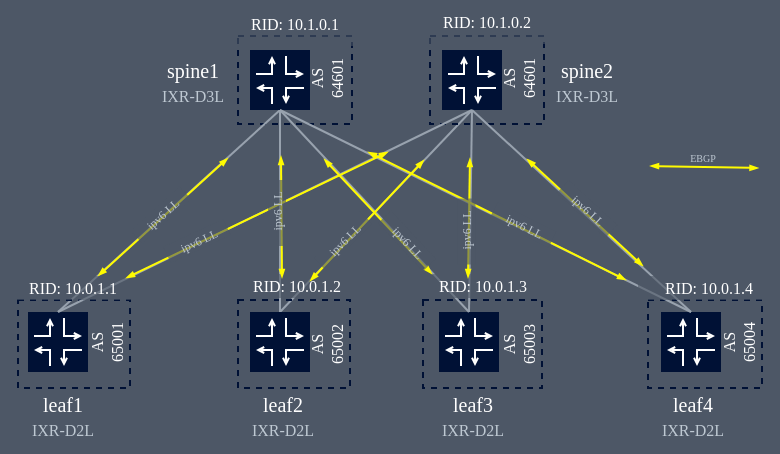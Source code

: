 <mxfile version="21.6.8" type="device">
  <diagram id="TaE2ys9rEfVsJn4JcLC4" name="underlay ebgp">
    <mxGraphModel dx="656" dy="426" grid="0" gridSize="2" guides="1" tooltips="1" connect="1" arrows="1" fold="1" page="1" pageScale="1" pageWidth="827" pageHeight="1169" background="#4D5766" math="0" shadow="0">
      <root>
        <mxCell id="0" />
        <mxCell id="1" parent="0" />
        <mxCell id="NAMOZ2k1nl-mydVQOzNF-32" style="rounded=0;orthogonalLoop=1;jettySize=auto;html=1;exitX=0.5;exitY=0;exitDx=0;exitDy=0;entryX=0.5;entryY=1;entryDx=0;entryDy=0;startSize=6;endArrow=none;endFill=0;endSize=2;fontFamily=Manrope;fontSize=8;strokeColor=#98A2AE;fontSource=https%3A%2F%2Ffonts.googleapis.com%2Fcss%3Ffamily%3DManrope;" edge="1" parent="1" source="Q95-SlDKpTRxNVJRLP6k-62" target="NAMOZ2k1nl-mydVQOzNF-4">
          <mxGeometry relative="1" as="geometry">
            <mxPoint x="484" y="427" as="sourcePoint" />
            <mxPoint x="484" y="326" as="targetPoint" />
          </mxGeometry>
        </mxCell>
        <mxCell id="Q95-SlDKpTRxNVJRLP6k-74" value="" style="rounded=0;whiteSpace=wrap;html=1;fontFamily=Manrope;fontSize=8;fontSource=https%3A%2F%2Ffonts.googleapis.com%2Fcss%3Ffamily%3DManrope;connectable=0;allowArrows=0;fillColor=none;dashed=1;strokeColor=#001135;" parent="1" vertex="1">
          <mxGeometry x="407" y="397" width="56" height="44" as="geometry" />
        </mxCell>
        <mxCell id="Q95-SlDKpTRxNVJRLP6k-78" value="" style="rounded=0;whiteSpace=wrap;html=1;fontFamily=Manrope;fontSize=8;fontSource=https%3A%2F%2Ffonts.googleapis.com%2Fcss%3Ffamily%3DManrope;connectable=0;allowArrows=0;fillColor=none;dashed=1;strokeColor=#001135;" parent="1" vertex="1">
          <mxGeometry x="407" y="265" width="57" height="44" as="geometry" />
        </mxCell>
        <mxCell id="Q95-SlDKpTRxNVJRLP6k-3" style="rounded=0;orthogonalLoop=1;jettySize=auto;html=1;exitX=0.5;exitY=0;exitDx=0;exitDy=0;startSize=6;endArrow=none;endFill=0;endSize=2;fontFamily=Manrope;fontSize=8;strokeColor=#98A2AE;fontSource=https%3A%2F%2Ffonts.googleapis.com%2Fcss%3Ffamily%3DManrope;entryX=0.5;entryY=1;entryDx=0;entryDy=0;" parent="1" source="Q95-SlDKpTRxNVJRLP6k-14" target="Q95-SlDKpTRxNVJRLP6k-56" edge="1">
          <mxGeometry relative="1" as="geometry">
            <mxPoint x="317" y="326" as="sourcePoint" />
            <mxPoint x="354" y="302" as="targetPoint" />
          </mxGeometry>
        </mxCell>
        <mxCell id="Q95-SlDKpTRxNVJRLP6k-55" value="" style="group;fontFamily=Manrope;fontSource=https%3A%2F%2Ffonts.googleapis.com%2Fcss%3Ffamily%3DManrope;" parent="1" vertex="1" connectable="0">
          <mxGeometry x="413" y="272" width="30" height="30" as="geometry" />
        </mxCell>
        <mxCell id="Q95-SlDKpTRxNVJRLP6k-56" value="" style="whiteSpace=wrap;html=1;aspect=fixed;fillColor=#001135;strokeColor=none;connectable=1;allowArrows=1;fontFamily=Manrope;fontSource=https%3A%2F%2Ffonts.googleapis.com%2Fcss%3Ffamily%3DManrope;" parent="Q95-SlDKpTRxNVJRLP6k-55" vertex="1">
          <mxGeometry width="30" height="30" as="geometry" />
        </mxCell>
        <mxCell id="Q95-SlDKpTRxNVJRLP6k-57" value="" style="endArrow=open;html=1;edgeStyle=orthogonalEdgeStyle;rounded=0;endFill=0;startSize=6;endSize=2;strokeColor=#FFFFFF;fontFamily=Manrope;fontSource=https%3A%2F%2Ffonts.googleapis.com%2Fcss%3Ffamily%3DManrope;" parent="Q95-SlDKpTRxNVJRLP6k-55" edge="1">
          <mxGeometry width="50" height="50" relative="1" as="geometry">
            <mxPoint x="3" y="12" as="sourcePoint" />
            <mxPoint x="11" y="3" as="targetPoint" />
            <Array as="points">
              <mxPoint x="11" y="12" />
            </Array>
          </mxGeometry>
        </mxCell>
        <mxCell id="Q95-SlDKpTRxNVJRLP6k-58" value="" style="endArrow=open;html=1;edgeStyle=orthogonalEdgeStyle;rounded=0;endFill=0;startSize=6;endSize=2;strokeColor=#FFFFFF;fontFamily=Manrope;fontSource=https%3A%2F%2Ffonts.googleapis.com%2Fcss%3Ffamily%3DManrope;" parent="Q95-SlDKpTRxNVJRLP6k-55" edge="1">
          <mxGeometry width="50" height="50" relative="1" as="geometry">
            <mxPoint x="11" y="27" as="sourcePoint" />
            <mxPoint x="3" y="19" as="targetPoint" />
            <Array as="points">
              <mxPoint x="11" y="19" />
            </Array>
          </mxGeometry>
        </mxCell>
        <mxCell id="Q95-SlDKpTRxNVJRLP6k-59" value="" style="endArrow=open;html=1;edgeStyle=orthogonalEdgeStyle;rounded=0;endFill=0;startSize=6;endSize=2;strokeColor=#FFFFFF;fontFamily=Manrope;fontSource=https%3A%2F%2Ffonts.googleapis.com%2Fcss%3Ffamily%3DManrope;" parent="Q95-SlDKpTRxNVJRLP6k-55" edge="1">
          <mxGeometry width="50" height="50" relative="1" as="geometry">
            <mxPoint x="18" y="3" as="sourcePoint" />
            <mxPoint x="27" y="12" as="targetPoint" />
            <Array as="points">
              <mxPoint x="18" y="12" />
            </Array>
          </mxGeometry>
        </mxCell>
        <mxCell id="Q95-SlDKpTRxNVJRLP6k-60" value="" style="endArrow=open;html=1;edgeStyle=orthogonalEdgeStyle;rounded=0;endFill=0;startSize=6;endSize=2;strokeColor=#FFFFFF;fontFamily=Manrope;fontSource=https%3A%2F%2Ffonts.googleapis.com%2Fcss%3Ffamily%3DManrope;" parent="Q95-SlDKpTRxNVJRLP6k-55" edge="1">
          <mxGeometry width="50" height="50" relative="1" as="geometry">
            <mxPoint x="27" y="19" as="sourcePoint" />
            <mxPoint x="18" y="27" as="targetPoint" />
            <Array as="points">
              <mxPoint x="18" y="19" />
            </Array>
          </mxGeometry>
        </mxCell>
        <mxCell id="Q95-SlDKpTRxNVJRLP6k-67" style="rounded=0;orthogonalLoop=1;jettySize=auto;html=1;exitX=0.5;exitY=0;exitDx=0;exitDy=0;entryX=0.5;entryY=1;entryDx=0;entryDy=0;startSize=6;endArrow=none;endFill=0;endSize=2;fontFamily=Manrope;fontSize=8;strokeColor=#98A2AE;fontSource=https%3A%2F%2Ffonts.googleapis.com%2Fcss%3Ffamily%3DManrope;" parent="1" source="Q95-SlDKpTRxNVJRLP6k-62" target="Q95-SlDKpTRxNVJRLP6k-56" edge="1">
          <mxGeometry relative="1" as="geometry">
            <mxPoint x="319" y="328" as="sourcePoint" />
            <mxPoint x="341" y="304" as="targetPoint" />
          </mxGeometry>
        </mxCell>
        <mxCell id="Q95-SlDKpTRxNVJRLP6k-69" value="&lt;font&gt;leaf1&lt;br&gt;&lt;font style=&quot;font-size: 8px&quot; color=&quot;#bec8d2&quot;&gt;IXR-D2L&lt;/font&gt;&lt;br&gt;&lt;/font&gt;" style="text;html=1;align=center;verticalAlign=middle;resizable=0;points=[];autosize=1;fontSize=10;fontFamily=Manrope;fontStyle=0;fontColor=#FFFFFF;" parent="1" vertex="1">
          <mxGeometry x="295" y="437" width="47" height="36" as="geometry" />
        </mxCell>
        <mxCell id="Q95-SlDKpTRxNVJRLP6k-2" value="" style="rounded=0;whiteSpace=wrap;html=1;fontFamily=Manrope;fontSize=8;fontSource=https%3A%2F%2Ffonts.googleapis.com%2Fcss%3Ffamily%3DManrope;connectable=0;allowArrows=0;fillColor=none;dashed=1;strokeColor=#001135;" parent="1" vertex="1">
          <mxGeometry x="297" y="397" width="56" height="44" as="geometry" />
        </mxCell>
        <mxCell id="Q95-SlDKpTRxNVJRLP6k-61" value="" style="group;fontFamily=Manrope;fontSource=https%3A%2F%2Ffonts.googleapis.com%2Fcss%3Ffamily%3DManrope;" parent="1" vertex="1" connectable="0">
          <mxGeometry x="413" y="403" width="30" height="30" as="geometry" />
        </mxCell>
        <mxCell id="Q95-SlDKpTRxNVJRLP6k-62" value="" style="whiteSpace=wrap;html=1;aspect=fixed;fillColor=#001135;strokeColor=none;connectable=1;allowArrows=1;fontFamily=Manrope;fontSource=https%3A%2F%2Ffonts.googleapis.com%2Fcss%3Ffamily%3DManrope;" parent="Q95-SlDKpTRxNVJRLP6k-61" vertex="1">
          <mxGeometry width="30" height="30" as="geometry" />
        </mxCell>
        <mxCell id="Q95-SlDKpTRxNVJRLP6k-63" value="" style="endArrow=open;html=1;edgeStyle=orthogonalEdgeStyle;rounded=0;endFill=0;startSize=6;endSize=2;strokeColor=#FFFFFF;fontFamily=Manrope;fontSource=https%3A%2F%2Ffonts.googleapis.com%2Fcss%3Ffamily%3DManrope;" parent="Q95-SlDKpTRxNVJRLP6k-61" edge="1">
          <mxGeometry width="50" height="50" relative="1" as="geometry">
            <mxPoint x="3" y="12" as="sourcePoint" />
            <mxPoint x="11" y="3" as="targetPoint" />
            <Array as="points">
              <mxPoint x="11" y="12" />
            </Array>
          </mxGeometry>
        </mxCell>
        <mxCell id="Q95-SlDKpTRxNVJRLP6k-64" value="" style="endArrow=open;html=1;edgeStyle=orthogonalEdgeStyle;rounded=0;endFill=0;startSize=6;endSize=2;strokeColor=#FFFFFF;fontFamily=Manrope;fontSource=https%3A%2F%2Ffonts.googleapis.com%2Fcss%3Ffamily%3DManrope;" parent="Q95-SlDKpTRxNVJRLP6k-61" edge="1">
          <mxGeometry width="50" height="50" relative="1" as="geometry">
            <mxPoint x="11" y="27" as="sourcePoint" />
            <mxPoint x="3" y="19" as="targetPoint" />
            <Array as="points">
              <mxPoint x="11" y="19" />
            </Array>
          </mxGeometry>
        </mxCell>
        <mxCell id="Q95-SlDKpTRxNVJRLP6k-65" value="" style="endArrow=open;html=1;edgeStyle=orthogonalEdgeStyle;rounded=0;endFill=0;startSize=6;endSize=2;strokeColor=#FFFFFF;fontFamily=Manrope;fontSource=https%3A%2F%2Ffonts.googleapis.com%2Fcss%3Ffamily%3DManrope;" parent="Q95-SlDKpTRxNVJRLP6k-61" edge="1">
          <mxGeometry width="50" height="50" relative="1" as="geometry">
            <mxPoint x="18" y="3" as="sourcePoint" />
            <mxPoint x="27" y="12" as="targetPoint" />
            <Array as="points">
              <mxPoint x="18" y="12" />
            </Array>
          </mxGeometry>
        </mxCell>
        <mxCell id="Q95-SlDKpTRxNVJRLP6k-66" value="" style="endArrow=open;html=1;edgeStyle=orthogonalEdgeStyle;rounded=0;endFill=0;startSize=6;endSize=2;strokeColor=#FFFFFF;fontFamily=Manrope;fontSource=https%3A%2F%2Ffonts.googleapis.com%2Fcss%3Ffamily%3DManrope;" parent="Q95-SlDKpTRxNVJRLP6k-61" edge="1">
          <mxGeometry width="50" height="50" relative="1" as="geometry">
            <mxPoint x="27" y="19" as="sourcePoint" />
            <mxPoint x="18" y="27" as="targetPoint" />
            <Array as="points">
              <mxPoint x="18" y="19" />
            </Array>
          </mxGeometry>
        </mxCell>
        <mxCell id="Q95-SlDKpTRxNVJRLP6k-72" value="" style="group" parent="1" vertex="1" connectable="0">
          <mxGeometry x="302" y="403" width="30" height="30" as="geometry" />
        </mxCell>
        <mxCell id="Q95-SlDKpTRxNVJRLP6k-14" value="" style="whiteSpace=wrap;html=1;aspect=fixed;fillColor=#001135;strokeColor=none;connectable=1;allowArrows=1;fontFamily=Manrope;fontSource=https%3A%2F%2Ffonts.googleapis.com%2Fcss%3Ffamily%3DManrope;" parent="Q95-SlDKpTRxNVJRLP6k-72" vertex="1">
          <mxGeometry width="30" height="30" as="geometry" />
        </mxCell>
        <mxCell id="Q95-SlDKpTRxNVJRLP6k-15" value="" style="endArrow=open;html=1;edgeStyle=orthogonalEdgeStyle;rounded=0;endFill=0;startSize=6;endSize=2;strokeColor=#FFFFFF;fontFamily=Manrope;fontSource=https%3A%2F%2Ffonts.googleapis.com%2Fcss%3Ffamily%3DManrope;" parent="Q95-SlDKpTRxNVJRLP6k-72" edge="1">
          <mxGeometry width="50" height="50" as="geometry">
            <mxPoint x="3" y="12" as="sourcePoint" />
            <mxPoint x="11" y="3" as="targetPoint" />
            <Array as="points">
              <mxPoint x="11" y="12" />
            </Array>
          </mxGeometry>
        </mxCell>
        <mxCell id="Q95-SlDKpTRxNVJRLP6k-16" value="" style="endArrow=open;html=1;edgeStyle=orthogonalEdgeStyle;rounded=0;endFill=0;startSize=6;endSize=2;strokeColor=#FFFFFF;fontFamily=Manrope;fontSource=https%3A%2F%2Ffonts.googleapis.com%2Fcss%3Ffamily%3DManrope;" parent="Q95-SlDKpTRxNVJRLP6k-72" edge="1">
          <mxGeometry width="50" height="50" as="geometry">
            <mxPoint x="11" y="27" as="sourcePoint" />
            <mxPoint x="3" y="19" as="targetPoint" />
            <Array as="points">
              <mxPoint x="11" y="19" />
            </Array>
          </mxGeometry>
        </mxCell>
        <mxCell id="Q95-SlDKpTRxNVJRLP6k-17" value="" style="endArrow=open;html=1;edgeStyle=orthogonalEdgeStyle;rounded=0;endFill=0;startSize=6;endSize=2;strokeColor=#FFFFFF;fontFamily=Manrope;fontSource=https%3A%2F%2Ffonts.googleapis.com%2Fcss%3Ffamily%3DManrope;" parent="Q95-SlDKpTRxNVJRLP6k-72" edge="1">
          <mxGeometry width="50" height="50" as="geometry">
            <mxPoint x="18" y="3" as="sourcePoint" />
            <mxPoint x="27" y="12" as="targetPoint" />
            <Array as="points">
              <mxPoint x="18" y="12" />
            </Array>
          </mxGeometry>
        </mxCell>
        <mxCell id="Q95-SlDKpTRxNVJRLP6k-18" value="" style="endArrow=open;html=1;edgeStyle=orthogonalEdgeStyle;rounded=0;endFill=0;startSize=6;endSize=2;strokeColor=#FFFFFF;fontFamily=Manrope;fontSource=https%3A%2F%2Ffonts.googleapis.com%2Fcss%3Ffamily%3DManrope;" parent="Q95-SlDKpTRxNVJRLP6k-72" edge="1">
          <mxGeometry width="50" height="50" as="geometry">
            <mxPoint x="27" y="19" as="sourcePoint" />
            <mxPoint x="18" y="27" as="targetPoint" />
            <Array as="points">
              <mxPoint x="18" y="19" />
            </Array>
          </mxGeometry>
        </mxCell>
        <mxCell id="Q95-SlDKpTRxNVJRLP6k-73" value="&lt;font face=&quot;Fira Code&quot; data-font-src=&quot;https://fonts.googleapis.com/css?family=Fira+Code&quot;&gt;AS 65001&lt;/font&gt;" style="rounded=0;whiteSpace=wrap;html=1;dashed=1;fillColor=#4D5766;fontFamily=Manrope;fontSource=https%3A%2F%2Ffonts.googleapis.com%2Fcss%3Ffamily%3DManrope;fontSize=8;fontColor=#FFFFFF;strokeColor=none;rotation=-90;" parent="1" vertex="1">
          <mxGeometry x="325" y="414" width="33" height="8" as="geometry" />
        </mxCell>
        <mxCell id="Q95-SlDKpTRxNVJRLP6k-79" value="&lt;font face=&quot;Fira Code&quot; data-font-src=&quot;https://fonts.googleapis.com/css?family=Fira+Code&quot;&gt;AS 64601&lt;/font&gt;" style="rounded=0;whiteSpace=wrap;html=1;dashed=1;fillColor=#4D5766;fontFamily=Manrope;fontSource=https%3A%2F%2Ffonts.googleapis.com%2Fcss%3Ffamily%3DManrope;fontSize=8;fontColor=#FFFFFF;strokeColor=none;rotation=-90;" parent="1" vertex="1">
          <mxGeometry x="435" y="282" width="33" height="8" as="geometry" />
        </mxCell>
        <mxCell id="Q95-SlDKpTRxNVJRLP6k-82" value="&lt;font&gt;leaf2&lt;br&gt;&lt;font style=&quot;font-size: 8px&quot; color=&quot;#bec8d2&quot;&gt;IXR-D2L&lt;/font&gt;&lt;br&gt;&lt;/font&gt;" style="text;html=1;align=center;verticalAlign=middle;resizable=0;points=[];autosize=1;fontSize=10;fontFamily=Manrope;fontStyle=0;fontColor=#FFFFFF;" parent="1" vertex="1">
          <mxGeometry x="405" y="437" width="47" height="36" as="geometry" />
        </mxCell>
        <mxCell id="Q95-SlDKpTRxNVJRLP6k-84" value="&lt;font&gt;spine1&lt;br&gt;&lt;span style=&quot;color: rgb(190 , 200 , 210)&quot;&gt;&lt;font style=&quot;font-size: 8px&quot;&gt;IXR-D3L&lt;/font&gt;&lt;/span&gt;&lt;br&gt;&lt;/font&gt;" style="text;html=1;align=center;verticalAlign=middle;resizable=0;points=[];autosize=1;fontSize=10;fontFamily=Manrope;fontStyle=0;fontColor=#FFFFFF;connectable=0;" parent="1" vertex="1">
          <mxGeometry x="360" y="270" width="47" height="36" as="geometry" />
        </mxCell>
        <mxCell id="mUMtNzAeGzC2DuIsBwiV-2" value="&lt;div style=&quot;text-align: left ; font-size: 8px&quot;&gt;&lt;span style=&quot;color: rgb(255 , 255 , 255)&quot;&gt;RID&lt;/span&gt;&lt;span style=&quot;color: rgb(255 , 255 , 255)&quot;&gt;: 10.1.0.1&lt;/span&gt;&lt;/div&gt;" style="text;html=1;align=center;verticalAlign=middle;resizable=0;points=[];autosize=1;fontSize=8;fontFamily=Fira Code;fontColor=#001135;fontSource=https%3A%2F%2Ffonts.googleapis.com%2Fcss%3Ffamily%3DFira%2BCode;connectable=0;rotation=0;fillColor=#4D5766;opacity=60;" parent="1" vertex="1">
          <mxGeometry x="395" y="248" width="80" height="22" as="geometry" />
        </mxCell>
        <mxCell id="NAMOZ2k1nl-mydVQOzNF-2" value="" style="rounded=0;whiteSpace=wrap;html=1;fontFamily=Manrope;fontSize=8;fontSource=https%3A%2F%2Ffonts.googleapis.com%2Fcss%3Ffamily%3DManrope;connectable=0;allowArrows=0;fillColor=none;dashed=1;strokeColor=#001135;" vertex="1" parent="1">
          <mxGeometry x="503" y="265" width="57" height="44" as="geometry" />
        </mxCell>
        <mxCell id="NAMOZ2k1nl-mydVQOzNF-3" value="" style="group;fontFamily=Manrope;fontSource=https%3A%2F%2Ffonts.googleapis.com%2Fcss%3Ffamily%3DManrope;" vertex="1" connectable="0" parent="1">
          <mxGeometry x="509" y="272" width="30" height="30" as="geometry" />
        </mxCell>
        <mxCell id="NAMOZ2k1nl-mydVQOzNF-4" value="" style="whiteSpace=wrap;html=1;aspect=fixed;fillColor=#001135;strokeColor=none;connectable=1;allowArrows=1;fontFamily=Manrope;fontSource=https%3A%2F%2Ffonts.googleapis.com%2Fcss%3Ffamily%3DManrope;" vertex="1" parent="NAMOZ2k1nl-mydVQOzNF-3">
          <mxGeometry width="30" height="30" as="geometry" />
        </mxCell>
        <mxCell id="NAMOZ2k1nl-mydVQOzNF-5" value="" style="endArrow=open;html=1;edgeStyle=orthogonalEdgeStyle;rounded=0;endFill=0;startSize=6;endSize=2;strokeColor=#FFFFFF;fontFamily=Manrope;fontSource=https%3A%2F%2Ffonts.googleapis.com%2Fcss%3Ffamily%3DManrope;" edge="1" parent="NAMOZ2k1nl-mydVQOzNF-3">
          <mxGeometry width="50" height="50" relative="1" as="geometry">
            <mxPoint x="3" y="12" as="sourcePoint" />
            <mxPoint x="11" y="3" as="targetPoint" />
            <Array as="points">
              <mxPoint x="11" y="12" />
            </Array>
          </mxGeometry>
        </mxCell>
        <mxCell id="NAMOZ2k1nl-mydVQOzNF-6" value="" style="endArrow=open;html=1;edgeStyle=orthogonalEdgeStyle;rounded=0;endFill=0;startSize=6;endSize=2;strokeColor=#FFFFFF;fontFamily=Manrope;fontSource=https%3A%2F%2Ffonts.googleapis.com%2Fcss%3Ffamily%3DManrope;" edge="1" parent="NAMOZ2k1nl-mydVQOzNF-3">
          <mxGeometry width="50" height="50" relative="1" as="geometry">
            <mxPoint x="11" y="27" as="sourcePoint" />
            <mxPoint x="3" y="19" as="targetPoint" />
            <Array as="points">
              <mxPoint x="11" y="19" />
            </Array>
          </mxGeometry>
        </mxCell>
        <mxCell id="NAMOZ2k1nl-mydVQOzNF-7" value="" style="endArrow=open;html=1;edgeStyle=orthogonalEdgeStyle;rounded=0;endFill=0;startSize=6;endSize=2;strokeColor=#FFFFFF;fontFamily=Manrope;fontSource=https%3A%2F%2Ffonts.googleapis.com%2Fcss%3Ffamily%3DManrope;" edge="1" parent="NAMOZ2k1nl-mydVQOzNF-3">
          <mxGeometry width="50" height="50" relative="1" as="geometry">
            <mxPoint x="18" y="3" as="sourcePoint" />
            <mxPoint x="27" y="12" as="targetPoint" />
            <Array as="points">
              <mxPoint x="18" y="12" />
            </Array>
          </mxGeometry>
        </mxCell>
        <mxCell id="NAMOZ2k1nl-mydVQOzNF-8" value="" style="endArrow=open;html=1;edgeStyle=orthogonalEdgeStyle;rounded=0;endFill=0;startSize=6;endSize=2;strokeColor=#FFFFFF;fontFamily=Manrope;fontSource=https%3A%2F%2Ffonts.googleapis.com%2Fcss%3Ffamily%3DManrope;" edge="1" parent="NAMOZ2k1nl-mydVQOzNF-3">
          <mxGeometry width="50" height="50" relative="1" as="geometry">
            <mxPoint x="27" y="19" as="sourcePoint" />
            <mxPoint x="18" y="27" as="targetPoint" />
            <Array as="points">
              <mxPoint x="18" y="19" />
            </Array>
          </mxGeometry>
        </mxCell>
        <mxCell id="NAMOZ2k1nl-mydVQOzNF-9" value="&lt;font face=&quot;Fira Code&quot; data-font-src=&quot;https://fonts.googleapis.com/css?family=Fira+Code&quot;&gt;AS 64601&lt;/font&gt;" style="rounded=0;whiteSpace=wrap;html=1;dashed=1;fillColor=#4D5766;fontFamily=Manrope;fontSource=https%3A%2F%2Ffonts.googleapis.com%2Fcss%3Ffamily%3DManrope;fontSize=8;fontColor=#FFFFFF;strokeColor=none;rotation=-90;" vertex="1" parent="1">
          <mxGeometry x="531" y="282" width="33" height="8" as="geometry" />
        </mxCell>
        <mxCell id="NAMOZ2k1nl-mydVQOzNF-10" value="&lt;font&gt;spine2&lt;br&gt;&lt;span style=&quot;color: rgb(190 , 200 , 210)&quot;&gt;&lt;font style=&quot;font-size: 8px&quot;&gt;IXR-D3L&lt;/font&gt;&lt;/span&gt;&lt;br&gt;&lt;/font&gt;" style="text;html=1;align=center;verticalAlign=middle;resizable=0;points=[];autosize=1;fontSize=10;fontFamily=Manrope;fontStyle=0;fontColor=#FFFFFF;connectable=0;" vertex="1" parent="1">
          <mxGeometry x="556" y="269.5" width="49" height="36" as="geometry" />
        </mxCell>
        <mxCell id="NAMOZ2k1nl-mydVQOzNF-11" value="&lt;div style=&quot;text-align: left ; font-size: 8px&quot;&gt;&lt;span style=&quot;color: rgb(255 , 255 , 255)&quot;&gt;RID&lt;/span&gt;&lt;span style=&quot;color: rgb(255 , 255 , 255)&quot;&gt;: 10.1.0.2&lt;/span&gt;&lt;/div&gt;" style="text;html=1;align=center;verticalAlign=middle;resizable=0;points=[];autosize=1;fontSize=8;fontFamily=Fira Code;fontColor=#001135;fontSource=https%3A%2F%2Ffonts.googleapis.com%2Fcss%3Ffamily%3DFira%2BCode;connectable=0;rotation=0;fillColor=#4D5766;opacity=60;" vertex="1" parent="1">
          <mxGeometry x="491" y="247" width="80" height="22" as="geometry" />
        </mxCell>
        <mxCell id="NAMOZ2k1nl-mydVQOzNF-12" value="" style="rounded=0;whiteSpace=wrap;html=1;fontFamily=Manrope;fontSize=8;fontSource=https%3A%2F%2Ffonts.googleapis.com%2Fcss%3Ffamily%3DManrope;connectable=0;allowArrows=0;fillColor=none;dashed=1;strokeColor=#001135;" vertex="1" parent="1">
          <mxGeometry x="612" y="397" width="57" height="44" as="geometry" />
        </mxCell>
        <mxCell id="NAMOZ2k1nl-mydVQOzNF-13" value="&lt;font&gt;leaf3&lt;br&gt;&lt;font style=&quot;font-size: 8px&quot; color=&quot;#bec8d2&quot;&gt;IXR-D2L&lt;/font&gt;&lt;br&gt;&lt;/font&gt;" style="text;html=1;align=center;verticalAlign=middle;resizable=0;points=[];autosize=1;fontSize=10;fontFamily=Manrope;fontStyle=0;fontColor=#FFFFFF;" vertex="1" parent="1">
          <mxGeometry x="500.5" y="437" width="47" height="36" as="geometry" />
        </mxCell>
        <mxCell id="NAMOZ2k1nl-mydVQOzNF-14" value="" style="rounded=0;whiteSpace=wrap;html=1;fontFamily=Manrope;fontSize=8;fontSource=https%3A%2F%2Ffonts.googleapis.com%2Fcss%3Ffamily%3DManrope;connectable=0;allowArrows=0;fillColor=none;dashed=1;strokeColor=#001135;" vertex="1" parent="1">
          <mxGeometry x="499.5" y="397" width="59.5" height="44" as="geometry" />
        </mxCell>
        <mxCell id="NAMOZ2k1nl-mydVQOzNF-15" value="" style="group;fontFamily=Manrope;fontSource=https%3A%2F%2Ffonts.googleapis.com%2Fcss%3Ffamily%3DManrope;" vertex="1" connectable="0" parent="1">
          <mxGeometry x="618.5" y="403" width="30" height="30" as="geometry" />
        </mxCell>
        <mxCell id="NAMOZ2k1nl-mydVQOzNF-16" value="" style="whiteSpace=wrap;html=1;aspect=fixed;fillColor=#001135;strokeColor=none;connectable=1;allowArrows=1;fontFamily=Manrope;fontSource=https%3A%2F%2Ffonts.googleapis.com%2Fcss%3Ffamily%3DManrope;" vertex="1" parent="NAMOZ2k1nl-mydVQOzNF-15">
          <mxGeometry width="30" height="30" as="geometry" />
        </mxCell>
        <mxCell id="NAMOZ2k1nl-mydVQOzNF-17" value="" style="endArrow=open;html=1;edgeStyle=orthogonalEdgeStyle;rounded=0;endFill=0;startSize=6;endSize=2;strokeColor=#FFFFFF;fontFamily=Manrope;fontSource=https%3A%2F%2Ffonts.googleapis.com%2Fcss%3Ffamily%3DManrope;" edge="1" parent="NAMOZ2k1nl-mydVQOzNF-15">
          <mxGeometry width="50" height="50" relative="1" as="geometry">
            <mxPoint x="3" y="12" as="sourcePoint" />
            <mxPoint x="11" y="3" as="targetPoint" />
            <Array as="points">
              <mxPoint x="11" y="12" />
            </Array>
          </mxGeometry>
        </mxCell>
        <mxCell id="NAMOZ2k1nl-mydVQOzNF-18" value="" style="endArrow=open;html=1;edgeStyle=orthogonalEdgeStyle;rounded=0;endFill=0;startSize=6;endSize=2;strokeColor=#FFFFFF;fontFamily=Manrope;fontSource=https%3A%2F%2Ffonts.googleapis.com%2Fcss%3Ffamily%3DManrope;" edge="1" parent="NAMOZ2k1nl-mydVQOzNF-15">
          <mxGeometry width="50" height="50" relative="1" as="geometry">
            <mxPoint x="11" y="27" as="sourcePoint" />
            <mxPoint x="3" y="19" as="targetPoint" />
            <Array as="points">
              <mxPoint x="11" y="19" />
            </Array>
          </mxGeometry>
        </mxCell>
        <mxCell id="NAMOZ2k1nl-mydVQOzNF-19" value="" style="endArrow=open;html=1;edgeStyle=orthogonalEdgeStyle;rounded=0;endFill=0;startSize=6;endSize=2;strokeColor=#FFFFFF;fontFamily=Manrope;fontSource=https%3A%2F%2Ffonts.googleapis.com%2Fcss%3Ffamily%3DManrope;" edge="1" parent="NAMOZ2k1nl-mydVQOzNF-15">
          <mxGeometry width="50" height="50" relative="1" as="geometry">
            <mxPoint x="18" y="3" as="sourcePoint" />
            <mxPoint x="27" y="12" as="targetPoint" />
            <Array as="points">
              <mxPoint x="18" y="12" />
            </Array>
          </mxGeometry>
        </mxCell>
        <mxCell id="NAMOZ2k1nl-mydVQOzNF-20" value="" style="endArrow=open;html=1;edgeStyle=orthogonalEdgeStyle;rounded=0;endFill=0;startSize=6;endSize=2;strokeColor=#FFFFFF;fontFamily=Manrope;fontSource=https%3A%2F%2Ffonts.googleapis.com%2Fcss%3Ffamily%3DManrope;" edge="1" parent="NAMOZ2k1nl-mydVQOzNF-15">
          <mxGeometry width="50" height="50" relative="1" as="geometry">
            <mxPoint x="27" y="19" as="sourcePoint" />
            <mxPoint x="18" y="27" as="targetPoint" />
            <Array as="points">
              <mxPoint x="18" y="19" />
            </Array>
          </mxGeometry>
        </mxCell>
        <mxCell id="NAMOZ2k1nl-mydVQOzNF-21" value="" style="group" vertex="1" connectable="0" parent="1">
          <mxGeometry x="507.5" y="403" width="30" height="30" as="geometry" />
        </mxCell>
        <mxCell id="NAMOZ2k1nl-mydVQOzNF-22" value="" style="whiteSpace=wrap;html=1;aspect=fixed;fillColor=#001135;strokeColor=none;connectable=1;allowArrows=1;fontFamily=Manrope;fontSource=https%3A%2F%2Ffonts.googleapis.com%2Fcss%3Ffamily%3DManrope;" vertex="1" parent="NAMOZ2k1nl-mydVQOzNF-21">
          <mxGeometry width="30" height="30" as="geometry" />
        </mxCell>
        <mxCell id="NAMOZ2k1nl-mydVQOzNF-23" value="" style="endArrow=open;html=1;edgeStyle=orthogonalEdgeStyle;rounded=0;endFill=0;startSize=6;endSize=2;strokeColor=#FFFFFF;fontFamily=Manrope;fontSource=https%3A%2F%2Ffonts.googleapis.com%2Fcss%3Ffamily%3DManrope;" edge="1" parent="NAMOZ2k1nl-mydVQOzNF-21">
          <mxGeometry width="50" height="50" as="geometry">
            <mxPoint x="3" y="12" as="sourcePoint" />
            <mxPoint x="11" y="3" as="targetPoint" />
            <Array as="points">
              <mxPoint x="11" y="12" />
            </Array>
          </mxGeometry>
        </mxCell>
        <mxCell id="NAMOZ2k1nl-mydVQOzNF-24" value="" style="endArrow=open;html=1;edgeStyle=orthogonalEdgeStyle;rounded=0;endFill=0;startSize=6;endSize=2;strokeColor=#FFFFFF;fontFamily=Manrope;fontSource=https%3A%2F%2Ffonts.googleapis.com%2Fcss%3Ffamily%3DManrope;" edge="1" parent="NAMOZ2k1nl-mydVQOzNF-21">
          <mxGeometry width="50" height="50" as="geometry">
            <mxPoint x="11" y="27" as="sourcePoint" />
            <mxPoint x="3" y="19" as="targetPoint" />
            <Array as="points">
              <mxPoint x="11" y="19" />
            </Array>
          </mxGeometry>
        </mxCell>
        <mxCell id="NAMOZ2k1nl-mydVQOzNF-25" value="" style="endArrow=open;html=1;edgeStyle=orthogonalEdgeStyle;rounded=0;endFill=0;startSize=6;endSize=2;strokeColor=#FFFFFF;fontFamily=Manrope;fontSource=https%3A%2F%2Ffonts.googleapis.com%2Fcss%3Ffamily%3DManrope;" edge="1" parent="NAMOZ2k1nl-mydVQOzNF-21">
          <mxGeometry width="50" height="50" as="geometry">
            <mxPoint x="18" y="3" as="sourcePoint" />
            <mxPoint x="27" y="12" as="targetPoint" />
            <Array as="points">
              <mxPoint x="18" y="12" />
            </Array>
          </mxGeometry>
        </mxCell>
        <mxCell id="NAMOZ2k1nl-mydVQOzNF-26" value="" style="endArrow=open;html=1;edgeStyle=orthogonalEdgeStyle;rounded=0;endFill=0;startSize=6;endSize=2;strokeColor=#FFFFFF;fontFamily=Manrope;fontSource=https%3A%2F%2Ffonts.googleapis.com%2Fcss%3Ffamily%3DManrope;" edge="1" parent="NAMOZ2k1nl-mydVQOzNF-21">
          <mxGeometry width="50" height="50" as="geometry">
            <mxPoint x="27" y="19" as="sourcePoint" />
            <mxPoint x="18" y="27" as="targetPoint" />
            <Array as="points">
              <mxPoint x="18" y="19" />
            </Array>
          </mxGeometry>
        </mxCell>
        <mxCell id="NAMOZ2k1nl-mydVQOzNF-29" value="&lt;font&gt;leaf4&lt;br&gt;&lt;font style=&quot;font-size: 8px&quot; color=&quot;#bec8d2&quot;&gt;IXR-D2L&lt;/font&gt;&lt;br&gt;&lt;/font&gt;" style="text;html=1;align=center;verticalAlign=middle;resizable=0;points=[];autosize=1;fontSize=10;fontFamily=Manrope;fontStyle=0;fontColor=#FFFFFF;" vertex="1" parent="1">
          <mxGeometry x="610.5" y="437" width="47" height="36" as="geometry" />
        </mxCell>
        <mxCell id="NAMOZ2k1nl-mydVQOzNF-33" style="rounded=0;orthogonalLoop=1;jettySize=auto;html=1;exitX=0.5;exitY=0;exitDx=0;exitDy=0;entryX=0.5;entryY=1;entryDx=0;entryDy=0;startSize=6;endArrow=none;endFill=0;endSize=2;fontFamily=Manrope;fontSize=8;strokeColor=#98A2AE;fontSource=https%3A%2F%2Ffonts.googleapis.com%2Fcss%3Ffamily%3DManrope;" edge="1" parent="1" source="NAMOZ2k1nl-mydVQOzNF-22" target="NAMOZ2k1nl-mydVQOzNF-4">
          <mxGeometry relative="1" as="geometry">
            <mxPoint x="460" y="407" as="sourcePoint" />
            <mxPoint x="556" y="306" as="targetPoint" />
          </mxGeometry>
        </mxCell>
        <mxCell id="NAMOZ2k1nl-mydVQOzNF-34" style="rounded=0;orthogonalLoop=1;jettySize=auto;html=1;exitX=0.5;exitY=0;exitDx=0;exitDy=0;entryX=0.5;entryY=1;entryDx=0;entryDy=0;startSize=6;endArrow=none;endFill=0;endSize=2;fontFamily=Manrope;fontSize=8;strokeColor=#98A2AE;fontSource=https%3A%2F%2Ffonts.googleapis.com%2Fcss%3Ffamily%3DManrope;" edge="1" parent="1" source="NAMOZ2k1nl-mydVQOzNF-16" target="NAMOZ2k1nl-mydVQOzNF-4">
          <mxGeometry relative="1" as="geometry">
            <mxPoint x="545.5" y="414" as="sourcePoint" />
            <mxPoint x="547.5" y="313" as="targetPoint" />
          </mxGeometry>
        </mxCell>
        <mxCell id="NAMOZ2k1nl-mydVQOzNF-35" style="rounded=0;orthogonalLoop=1;jettySize=auto;html=1;startSize=6;endArrow=none;endFill=0;endSize=2;fontFamily=Manrope;fontSize=8;strokeColor=#98A2AE;fontSource=https%3A%2F%2Ffonts.googleapis.com%2Fcss%3Ffamily%3DManrope;entryX=0.5;entryY=1;entryDx=0;entryDy=0;exitX=0.5;exitY=0;exitDx=0;exitDy=0;" edge="1" parent="1" source="Q95-SlDKpTRxNVJRLP6k-14" target="NAMOZ2k1nl-mydVQOzNF-4">
          <mxGeometry relative="1" as="geometry">
            <mxPoint x="358" y="391" as="sourcePoint" />
            <mxPoint x="514" y="325" as="targetPoint" />
          </mxGeometry>
        </mxCell>
        <mxCell id="NAMOZ2k1nl-mydVQOzNF-36" style="rounded=0;orthogonalLoop=1;jettySize=auto;html=1;exitX=0.5;exitY=0;exitDx=0;exitDy=0;entryX=0.5;entryY=1;entryDx=0;entryDy=0;startSize=6;endArrow=none;endFill=0;endSize=2;fontFamily=Manrope;fontSize=8;strokeColor=#98A2AE;fontSource=https%3A%2F%2Ffonts.googleapis.com%2Fcss%3Ffamily%3DManrope;" edge="1" parent="1" source="NAMOZ2k1nl-mydVQOzNF-16" target="Q95-SlDKpTRxNVJRLP6k-56">
          <mxGeometry relative="1" as="geometry">
            <mxPoint x="648.5" y="358" as="sourcePoint" />
            <mxPoint x="648.5" y="257" as="targetPoint" />
          </mxGeometry>
        </mxCell>
        <mxCell id="NAMOZ2k1nl-mydVQOzNF-37" style="rounded=0;orthogonalLoop=1;jettySize=auto;html=1;exitX=0.5;exitY=0;exitDx=0;exitDy=0;entryX=0.5;entryY=1;entryDx=0;entryDy=0;startSize=6;endArrow=none;endFill=0;endSize=2;fontFamily=Manrope;fontSize=8;strokeColor=#98A2AE;fontSource=https%3A%2F%2Ffonts.googleapis.com%2Fcss%3Ffamily%3DManrope;" edge="1" parent="1" source="NAMOZ2k1nl-mydVQOzNF-22" target="Q95-SlDKpTRxNVJRLP6k-56">
          <mxGeometry relative="1" as="geometry">
            <mxPoint x="487" y="371" as="sourcePoint" />
            <mxPoint x="487" y="270" as="targetPoint" />
          </mxGeometry>
        </mxCell>
        <mxCell id="Q95-SlDKpTRxNVJRLP6k-87" value="&lt;div style=&quot;font-size: 8px&quot;&gt;&lt;div style=&quot;text-align: left&quot;&gt;&lt;span style=&quot;color: rgb(255 , 255 , 255)&quot;&gt;RID&lt;/span&gt;&lt;span style=&quot;color: rgb(255 , 255 , 255)&quot;&gt;: 10.0.1.1&lt;/span&gt;&lt;/div&gt;&lt;/div&gt;" style="text;html=1;align=center;verticalAlign=middle;resizable=0;points=[];autosize=1;fontSize=8;fontFamily=Fira Code;fontColor=#001135;fontSource=https%3A%2F%2Ffonts.googleapis.com%2Fcss%3Ffamily%3DFira%2BCode;connectable=0;rotation=0;fillColor=#4D5766;opacity=60;spacing=-3;" parent="1" vertex="1">
          <mxGeometry x="288.5" y="385" width="70" height="12" as="geometry" />
        </mxCell>
        <mxCell id="NAMOZ2k1nl-mydVQOzNF-31" value="&lt;div style=&quot;font-size: 8px&quot;&gt;&lt;div style=&quot;text-align: left&quot;&gt;&lt;span style=&quot;color: rgb(255 , 255 , 255)&quot;&gt;RID&lt;/span&gt;&lt;span style=&quot;color: rgb(255 , 255 , 255)&quot;&gt;: 10.0.1.4&lt;/span&gt;&lt;/div&gt;&lt;/div&gt;" style="text;html=1;align=center;verticalAlign=middle;resizable=0;points=[];autosize=1;fontSize=8;fontFamily=Fira Code;fontColor=#001135;fontSource=https%3A%2F%2Ffonts.googleapis.com%2Fcss%3Ffamily%3DFira%2BCode;connectable=0;rotation=0;fillColor=#4D5766;opacity=60;spacing=-3;" vertex="1" parent="1">
          <mxGeometry x="607" y="385" width="70" height="12" as="geometry" />
        </mxCell>
        <mxCell id="NAMOZ2k1nl-mydVQOzNF-38" value="&lt;font face=&quot;Fira Code&quot; data-font-src=&quot;https://fonts.googleapis.com/css?family=Fira+Code&quot;&gt;AS 65002&lt;/font&gt;" style="rounded=0;whiteSpace=wrap;html=1;dashed=1;fillColor=#4D5766;fontFamily=Manrope;fontSource=https%3A%2F%2Ffonts.googleapis.com%2Fcss%3Ffamily%3DManrope;fontSize=8;fontColor=#FFFFFF;strokeColor=none;rotation=-90;" vertex="1" parent="1">
          <mxGeometry x="435" y="415" width="33" height="8" as="geometry" />
        </mxCell>
        <mxCell id="NAMOZ2k1nl-mydVQOzNF-39" value="&lt;font face=&quot;Fira Code&quot; data-font-src=&quot;https://fonts.googleapis.com/css?family=Fira+Code&quot;&gt;AS 65003&lt;/font&gt;" style="rounded=0;whiteSpace=wrap;html=1;dashed=1;fillColor=#4D5766;fontFamily=Manrope;fontSource=https%3A%2F%2Ffonts.googleapis.com%2Fcss%3Ffamily%3DManrope;fontSize=8;fontColor=#FFFFFF;strokeColor=none;rotation=-90;" vertex="1" parent="1">
          <mxGeometry x="531" y="415" width="33" height="8" as="geometry" />
        </mxCell>
        <mxCell id="NAMOZ2k1nl-mydVQOzNF-40" value="&lt;font face=&quot;Fira Code&quot; data-font-src=&quot;https://fonts.googleapis.com/css?family=Fira+Code&quot;&gt;AS 65004&lt;/font&gt;" style="rounded=0;whiteSpace=wrap;html=1;dashed=1;fillColor=#4D5766;fontFamily=Manrope;fontSource=https%3A%2F%2Ffonts.googleapis.com%2Fcss%3Ffamily%3DManrope;fontSize=8;fontColor=#FFFFFF;strokeColor=none;rotation=-90;" vertex="1" parent="1">
          <mxGeometry x="641" y="414" width="33" height="8" as="geometry" />
        </mxCell>
        <mxCell id="Q95-SlDKpTRxNVJRLP6k-89" value="&lt;div style=&quot;font-size: 8px&quot;&gt;&lt;div style=&quot;text-align: left&quot;&gt;&lt;span style=&quot;color: rgb(255 , 255 , 255)&quot;&gt;RID&lt;/span&gt;&lt;span style=&quot;color: rgb(255 , 255 , 255)&quot;&gt;: 10.0.1.2&lt;/span&gt;&lt;/div&gt;&lt;/div&gt;" style="text;html=1;align=center;verticalAlign=middle;resizable=0;points=[];autosize=1;fontSize=8;fontFamily=Fira Code;fontColor=#001135;fontSource=https%3A%2F%2Ffonts.googleapis.com%2Fcss%3Ffamily%3DFira%2BCode;connectable=0;rotation=0;fillColor=#4D5766;opacity=60;spacing=-3;" parent="1" vertex="1">
          <mxGeometry x="400.5" y="384" width="70" height="12" as="geometry" />
        </mxCell>
        <mxCell id="NAMOZ2k1nl-mydVQOzNF-30" value="&lt;div style=&quot;font-size: 8px&quot;&gt;&lt;div style=&quot;text-align: left&quot;&gt;&lt;span style=&quot;color: rgb(255 , 255 , 255)&quot;&gt;RID&lt;/span&gt;&lt;span style=&quot;color: rgb(255 , 255 , 255)&quot;&gt;: 10.0.1.3&lt;/span&gt;&lt;/div&gt;&lt;/div&gt;" style="text;html=1;align=center;verticalAlign=middle;resizable=0;points=[];autosize=1;fontSize=8;fontFamily=Fira Code;fontColor=#001135;fontSource=https%3A%2F%2Ffonts.googleapis.com%2Fcss%3Ffamily%3DFira%2BCode;connectable=0;rotation=0;fillColor=#4D5766;opacity=60;spacing=-3;" vertex="1" parent="1">
          <mxGeometry x="494" y="384" width="70" height="12" as="geometry" />
        </mxCell>
        <mxCell id="NAMOZ2k1nl-mydVQOzNF-49" style="rounded=0;orthogonalLoop=1;jettySize=auto;html=1;startSize=2;endArrow=blockThin;endFill=1;endSize=2;fontFamily=Manrope;fontSize=8;fontSource=https%3A%2F%2Ffonts.googleapis.com%2Fcss%3Ffamily%3DManrope;startArrow=blockThin;startFill=1;strokeColor=#FFFB00;" edge="1" parent="1">
          <mxGeometry relative="1" as="geometry">
            <mxPoint x="601" y="387" as="sourcePoint" />
            <mxPoint x="472" y="323" as="targetPoint" />
          </mxGeometry>
        </mxCell>
        <mxCell id="NAMOZ2k1nl-mydVQOzNF-51" style="rounded=0;orthogonalLoop=1;jettySize=auto;html=1;startSize=2;endArrow=blockThin;endFill=1;endSize=2;fontFamily=Manrope;fontSize=8;fontSource=https%3A%2F%2Ffonts.googleapis.com%2Fcss%3Ffamily%3DManrope;startArrow=blockThin;startFill=1;strokeColor=#FFFB00;" edge="1" parent="1">
          <mxGeometry relative="1" as="geometry">
            <mxPoint x="522" y="386" as="sourcePoint" />
            <mxPoint x="523" y="326" as="targetPoint" />
          </mxGeometry>
        </mxCell>
        <mxCell id="NAMOZ2k1nl-mydVQOzNF-53" value="&lt;div style=&quot;&quot;&gt;&lt;font style=&quot;font-size: 5px;&quot;&gt;EBGP&lt;/font&gt;&lt;/div&gt;" style="text;html=1;align=center;verticalAlign=middle;resizable=0;points=[];autosize=1;fontSize=6;fontFamily=Fira Code;fontSource=https%3A%2F%2Ffonts.googleapis.com%2Fcss%3Ffamily%3DFira%2BCode;connectable=0;rotation=0;fillColor=#4D5766;fontColor=#BEC8D2;spacing=-4;" vertex="1" parent="1">
          <mxGeometry x="630" y="322" width="18" height="8" as="geometry" />
        </mxCell>
        <mxCell id="NAMOZ2k1nl-mydVQOzNF-54" style="rounded=0;orthogonalLoop=1;jettySize=auto;html=1;startSize=2;endArrow=blockThin;endFill=1;endSize=2;fontFamily=Manrope;fontSize=8;fontSource=https%3A%2F%2Ffonts.googleapis.com%2Fcss%3Ffamily%3DManrope;startArrow=blockThin;startFill=1;strokeColor=#FFFB00;" edge="1" parent="1">
          <mxGeometry relative="1" as="geometry">
            <mxPoint x="667.25" y="331" as="sourcePoint" />
            <mxPoint x="613" y="330" as="targetPoint" />
          </mxGeometry>
        </mxCell>
        <mxCell id="NAMOZ2k1nl-mydVQOzNF-55" style="rounded=0;orthogonalLoop=1;jettySize=auto;html=1;exitX=0.5;exitY=0;exitDx=0;exitDy=0;startSize=2;endArrow=blockThin;endFill=1;endSize=2;fontFamily=Manrope;fontSize=8;strokeColor=#fffb00;fontSource=https%3A%2F%2Ffonts.googleapis.com%2Fcss%3Ffamily%3DManrope;jumpSize=5;movable=1;resizable=1;rotatable=1;deletable=1;editable=1;locked=0;connectable=1;startArrow=blockThin;startFill=1;" edge="1" parent="1">
          <mxGeometry relative="1" as="geometry">
            <mxPoint x="609.5" y="380" as="sourcePoint" />
            <mxPoint x="551.5" y="326.5" as="targetPoint" />
          </mxGeometry>
        </mxCell>
        <mxCell id="NAMOZ2k1nl-mydVQOzNF-44" value="&lt;div style=&quot;font-size: 6px&quot;&gt;&lt;span style=&quot;font-size: 6px;&quot;&gt;ipv6 LL&lt;/span&gt;&lt;/div&gt;" style="text;html=1;align=center;verticalAlign=middle;resizable=0;points=[];autosize=1;fontSize=6;fontFamily=Fira Code;fontSource=https%3A%2F%2Ffonts.googleapis.com%2Fcss%3Ffamily%3DFira%2BCode;connectable=0;rotation=42.5;fillColor=#4D5766;opacity=60;fontColor=#BEC8D2;spacing=-3;" vertex="1" parent="1">
          <mxGeometry x="565" y="347" width="33" height="9" as="geometry" />
        </mxCell>
        <mxCell id="NAMOZ2k1nl-mydVQOzNF-45" value="&lt;div style=&quot;font-size: 6px&quot;&gt;&lt;span style=&quot;font-size: 6px;&quot;&gt;ipv6 LL&lt;/span&gt;&lt;/div&gt;" style="text;html=1;align=center;verticalAlign=middle;resizable=0;points=[];autosize=1;fontSize=6;fontFamily=Fira Code;fontSource=https%3A%2F%2Ffonts.googleapis.com%2Fcss%3Ffamily%3DFira%2BCode;connectable=0;rotation=26.7;fillColor=#4D5766;opacity=60;fontColor=#BEC8D2;spacing=-3;" vertex="1" parent="1">
          <mxGeometry x="533" y="355" width="33" height="9" as="geometry" />
        </mxCell>
        <mxCell id="NAMOZ2k1nl-mydVQOzNF-48" value="&lt;div style=&quot;font-size: 6px&quot;&gt;&lt;span style=&quot;font-size: 6px;&quot;&gt;ipv6 LL&lt;/span&gt;&lt;/div&gt;" style="text;html=1;align=center;verticalAlign=middle;resizable=0;points=[];autosize=1;fontSize=6;fontFamily=Fira Code;fontSource=https%3A%2F%2Ffonts.googleapis.com%2Fcss%3Ffamily%3DFira%2BCode;connectable=0;rotation=-90;fillColor=#4D5766;opacity=60;fontColor=#BEC8D2;spacing=-3;strokeWidth=0;" vertex="1" parent="1">
          <mxGeometry x="504.5" y="358" width="33" height="9" as="geometry" />
        </mxCell>
        <mxCell id="NAMOZ2k1nl-mydVQOzNF-56" style="rounded=0;orthogonalLoop=1;jettySize=auto;html=1;startSize=2;endArrow=blockThin;endFill=1;endSize=2;fontFamily=Manrope;fontSize=8;fontSource=https%3A%2F%2Ffonts.googleapis.com%2Fcss%3Ffamily%3DManrope;startArrow=blockThin;startFill=1;strokeColor=#FFFB00;" edge="1" parent="1">
          <mxGeometry relative="1" as="geometry">
            <mxPoint x="443" y="387.5" as="sourcePoint" />
            <mxPoint x="500" y="327" as="targetPoint" />
          </mxGeometry>
        </mxCell>
        <mxCell id="NAMOZ2k1nl-mydVQOzNF-43" value="&lt;div style=&quot;font-size: 6px&quot;&gt;&lt;span style=&quot;font-size: 6px;&quot;&gt;ipv6 LL&lt;/span&gt;&lt;/div&gt;" style="text;html=1;align=center;verticalAlign=middle;resizable=0;points=[];autosize=1;fontSize=6;fontFamily=Fira Code;fontSource=https%3A%2F%2Ffonts.googleapis.com%2Fcss%3Ffamily%3DFira%2BCode;connectable=0;rotation=-45;fillColor=#4D5766;opacity=60;fontColor=#BEC8D2;spacing=-3;" vertex="1" parent="1">
          <mxGeometry x="443" y="363" width="33" height="9" as="geometry" />
        </mxCell>
        <mxCell id="NAMOZ2k1nl-mydVQOzNF-57" style="rounded=0;orthogonalLoop=1;jettySize=auto;html=1;startSize=2;endArrow=blockThin;endFill=1;endSize=2;fontFamily=Manrope;fontSize=8;fontSource=https%3A%2F%2Ffonts.googleapis.com%2Fcss%3Ffamily%3DManrope;startArrow=blockThin;startFill=1;strokeColor=#FFFB00;" edge="1" parent="1">
          <mxGeometry relative="1" as="geometry">
            <mxPoint x="504" y="384" as="sourcePoint" />
            <mxPoint x="450" y="326.5" as="targetPoint" />
          </mxGeometry>
        </mxCell>
        <mxCell id="NAMOZ2k1nl-mydVQOzNF-46" value="&lt;div style=&quot;font-size: 6px&quot;&gt;&lt;span style=&quot;font-size: 6px;&quot;&gt;ipv6 LL&lt;/span&gt;&lt;/div&gt;" style="text;html=1;align=center;verticalAlign=middle;resizable=0;points=[];autosize=1;fontSize=6;fontFamily=Fira Code;fontSource=https%3A%2F%2Ffonts.googleapis.com%2Fcss%3Ffamily%3DFira%2BCode;connectable=0;rotation=47.1;fillColor=#4D5766;opacity=60;fontColor=#BEC8D2;spacing=-3;" vertex="1" parent="1">
          <mxGeometry x="475" y="363" width="33" height="9" as="geometry" />
        </mxCell>
        <mxCell id="NAMOZ2k1nl-mydVQOzNF-58" style="rounded=0;orthogonalLoop=1;jettySize=auto;html=1;startSize=2;endArrow=blockThin;endFill=1;endSize=2;fontFamily=Manrope;fontSize=8;fontSource=https%3A%2F%2Ffonts.googleapis.com%2Fcss%3Ffamily%3DManrope;startArrow=blockThin;startFill=1;strokeColor=#FFFB00;" edge="1" parent="1">
          <mxGeometry relative="1" as="geometry">
            <mxPoint x="482" y="323" as="sourcePoint" />
            <mxPoint x="351" y="386" as="targetPoint" />
          </mxGeometry>
        </mxCell>
        <mxCell id="NAMOZ2k1nl-mydVQOzNF-41" value="&lt;div style=&quot;font-size: 6px&quot;&gt;&lt;span style=&quot;font-size: 6px;&quot;&gt;ipv6 LL&lt;/span&gt;&lt;/div&gt;" style="text;html=1;align=center;verticalAlign=middle;resizable=0;points=[];autosize=1;fontSize=6;fontFamily=Fira Code;fontSource=https%3A%2F%2Ffonts.googleapis.com%2Fcss%3Ffamily%3DFira%2BCode;connectable=0;rotation=-25;fillColor=#4D5766;opacity=60;fontColor=#BEC8D2;spacing=-3;" vertex="1" parent="1">
          <mxGeometry x="370" y="363" width="33" height="9" as="geometry" />
        </mxCell>
        <mxCell id="NAMOZ2k1nl-mydVQOzNF-60" style="rounded=0;orthogonalLoop=1;jettySize=auto;html=1;startSize=2;endArrow=blockThin;endFill=1;endSize=2;fontFamily=Manrope;fontSize=8;fontSource=https%3A%2F%2Ffonts.googleapis.com%2Fcss%3Ffamily%3DManrope;startArrow=blockThin;startFill=1;strokeColor=#FFFB00;" edge="1" parent="1">
          <mxGeometry relative="1" as="geometry">
            <mxPoint x="429" y="386" as="sourcePoint" />
            <mxPoint x="428.5" y="325" as="targetPoint" />
          </mxGeometry>
        </mxCell>
        <mxCell id="NAMOZ2k1nl-mydVQOzNF-42" value="&lt;div style=&quot;font-size: 6px&quot;&gt;&lt;span style=&quot;font-size: 6px;&quot;&gt;ipv6 LL&lt;/span&gt;&lt;/div&gt;" style="text;html=1;align=center;verticalAlign=middle;resizable=0;points=[];autosize=1;fontSize=6;fontFamily=Fira Code;fontSource=https%3A%2F%2Ffonts.googleapis.com%2Fcss%3Ffamily%3DFira%2BCode;connectable=0;rotation=-90;fillColor=#4D5766;opacity=60;fontColor=#BEC8D2;spacing=-3;" vertex="1" parent="1">
          <mxGeometry x="410" y="349" width="33" height="9" as="geometry" />
        </mxCell>
        <mxCell id="NAMOZ2k1nl-mydVQOzNF-61" style="rounded=0;orthogonalLoop=1;jettySize=auto;html=1;startSize=2;endArrow=blockThin;endFill=1;endSize=2;fontFamily=Manrope;fontSize=8;fontSource=https%3A%2F%2Ffonts.googleapis.com%2Fcss%3Ffamily%3DManrope;startArrow=blockThin;startFill=1;strokeColor=#FFFB00;" edge="1" parent="1">
          <mxGeometry relative="1" as="geometry">
            <mxPoint x="402" y="326" as="sourcePoint" />
            <mxPoint x="337" y="385" as="targetPoint" />
          </mxGeometry>
        </mxCell>
        <mxCell id="moizXVLwsp2Sk8ADrWZf-1" value="&lt;div style=&quot;font-size: 6px&quot;&gt;&lt;span style=&quot;font-size: 6px;&quot;&gt;ipv6 LL&lt;/span&gt;&lt;/div&gt;" style="text;html=1;align=center;verticalAlign=middle;resizable=0;points=[];autosize=1;fontSize=6;fontFamily=Fira Code;fontSource=https%3A%2F%2Ffonts.googleapis.com%2Fcss%3Ffamily%3DFira%2BCode;connectable=0;rotation=-42.2;fillColor=#4D5766;opacity=60;fontColor=#BEC8D2;spacing=-3;" parent="1" vertex="1">
          <mxGeometry x="352" y="350" width="33" height="9" as="geometry" />
        </mxCell>
      </root>
    </mxGraphModel>
  </diagram>
</mxfile>
